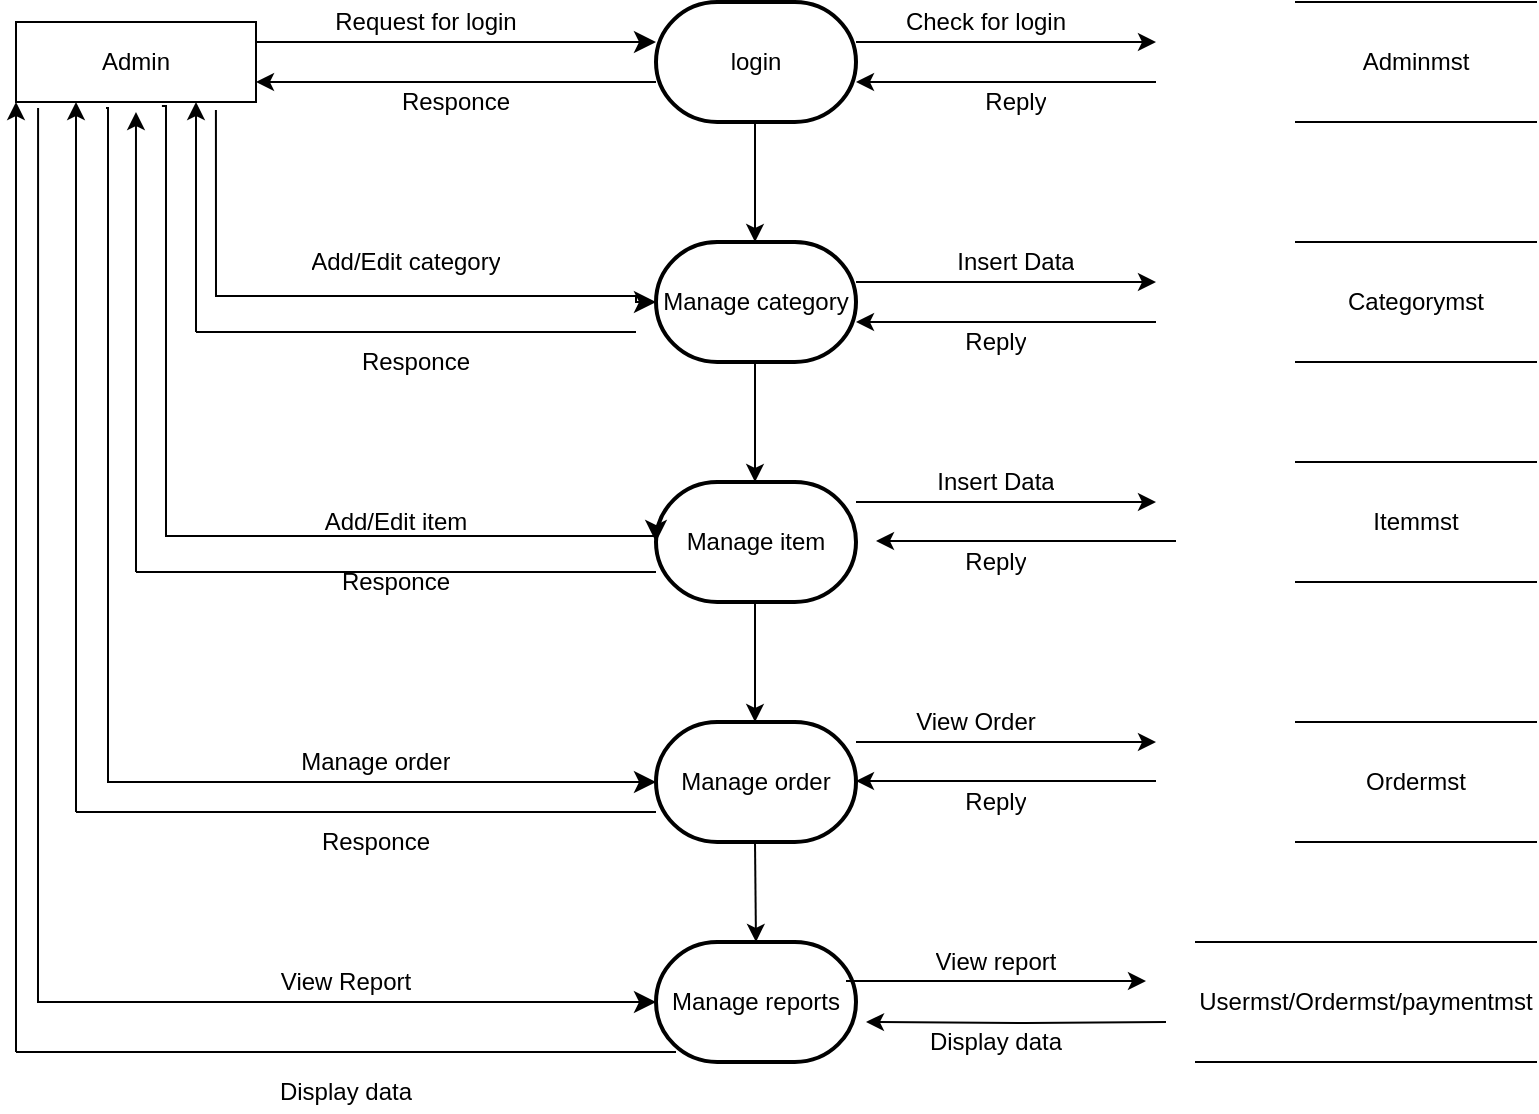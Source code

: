 <mxfile version="20.8.10" type="device"><diagram name="Page-1" id="qNTO_wRA0eJN2H3m9CRc"><mxGraphModel dx="954" dy="606" grid="1" gridSize="10" guides="1" tooltips="1" connect="1" arrows="1" fold="1" page="1" pageScale="1" pageWidth="827" pageHeight="1169" math="0" shadow="0"><root><mxCell id="0"/><mxCell id="1" parent="0"/><mxCell id="eFx_FzOLnqK_7J-7zk5a-1" value="Admin" style="rounded=0;whiteSpace=wrap;html=1;" vertex="1" parent="1"><mxGeometry x="30" y="40" width="120" height="40" as="geometry"/></mxCell><mxCell id="eFx_FzOLnqK_7J-7zk5a-2" value="login" style="strokeWidth=2;html=1;shape=mxgraph.flowchart.terminator;whiteSpace=wrap;" vertex="1" parent="1"><mxGeometry x="350" y="30" width="100" height="60" as="geometry"/></mxCell><mxCell id="eFx_FzOLnqK_7J-7zk5a-3" value="" style="endArrow=classic;html=1;rounded=0;" edge="1" parent="1"><mxGeometry width="50" height="50" relative="1" as="geometry"><mxPoint x="399.5" y="90" as="sourcePoint"/><mxPoint x="399.5" y="150" as="targetPoint"/><Array as="points"><mxPoint x="399.5" y="90"/></Array></mxGeometry></mxCell><mxCell id="eFx_FzOLnqK_7J-7zk5a-4" value="Manage category" style="strokeWidth=2;html=1;shape=mxgraph.flowchart.terminator;whiteSpace=wrap;" vertex="1" parent="1"><mxGeometry x="350" y="150" width="100" height="60" as="geometry"/></mxCell><mxCell id="eFx_FzOLnqK_7J-7zk5a-5" value="" style="endArrow=classic;html=1;rounded=0;" edge="1" parent="1"><mxGeometry width="50" height="50" relative="1" as="geometry"><mxPoint x="399.5" y="210" as="sourcePoint"/><mxPoint x="399.5" y="270" as="targetPoint"/><Array as="points"><mxPoint x="399.5" y="210"/></Array></mxGeometry></mxCell><mxCell id="eFx_FzOLnqK_7J-7zk5a-6" value="Manage reports" style="strokeWidth=2;html=1;shape=mxgraph.flowchart.terminator;whiteSpace=wrap;" vertex="1" parent="1"><mxGeometry x="350" y="500" width="100" height="60" as="geometry"/></mxCell><mxCell id="eFx_FzOLnqK_7J-7zk5a-8" value="Manage order" style="strokeWidth=2;html=1;shape=mxgraph.flowchart.terminator;whiteSpace=wrap;" vertex="1" parent="1"><mxGeometry x="350" y="390" width="100" height="60" as="geometry"/></mxCell><mxCell id="eFx_FzOLnqK_7J-7zk5a-9" value="" style="endArrow=classic;html=1;rounded=0;" edge="1" parent="1"><mxGeometry width="50" height="50" relative="1" as="geometry"><mxPoint x="399.5" y="450" as="sourcePoint"/><mxPoint x="400" y="500" as="targetPoint"/><Array as="points"><mxPoint x="399.5" y="450"/></Array></mxGeometry></mxCell><mxCell id="eFx_FzOLnqK_7J-7zk5a-10" value="Manage item" style="strokeWidth=2;html=1;shape=mxgraph.flowchart.terminator;whiteSpace=wrap;" vertex="1" parent="1"><mxGeometry x="350" y="270" width="100" height="60" as="geometry"/></mxCell><mxCell id="eFx_FzOLnqK_7J-7zk5a-11" value="" style="endArrow=classic;html=1;rounded=0;" edge="1" parent="1"><mxGeometry width="50" height="50" relative="1" as="geometry"><mxPoint x="399.5" y="330" as="sourcePoint"/><mxPoint x="399.5" y="390" as="targetPoint"/><Array as="points"><mxPoint x="399.5" y="330"/></Array></mxGeometry></mxCell><mxCell id="eFx_FzOLnqK_7J-7zk5a-12" value="" style="endArrow=classic;html=1;rounded=0;exitX=0;exitY=0.5;exitDx=0;exitDy=0;entryX=0;entryY=1;entryDx=0;entryDy=0;exitPerimeter=0;" edge="1" parent="1" source="eFx_FzOLnqK_7J-7zk5a-45" target="eFx_FzOLnqK_7J-7zk5a-1"><mxGeometry width="50" height="50" relative="1" as="geometry"><mxPoint x="30" y="550" as="sourcePoint"/><mxPoint x="80" y="100" as="targetPoint"/></mxGeometry></mxCell><mxCell id="eFx_FzOLnqK_7J-7zk5a-15" value="" style="endArrow=classic;html=1;rounded=0;exitX=0;exitY=0.5;exitDx=0;exitDy=0;exitPerimeter=0;" edge="1" parent="1" source="eFx_FzOLnqK_7J-7zk5a-44"><mxGeometry width="50" height="50" relative="1" as="geometry"><mxPoint x="60" y="430" as="sourcePoint"/><mxPoint x="60" y="80" as="targetPoint"/></mxGeometry></mxCell><mxCell id="eFx_FzOLnqK_7J-7zk5a-16" value="" style="endArrow=classic;html=1;rounded=0;exitX=0;exitY=0.5;exitDx=0;exitDy=0;exitPerimeter=0;" edge="1" parent="1" source="eFx_FzOLnqK_7J-7zk5a-43"><mxGeometry width="50" height="50" relative="1" as="geometry"><mxPoint x="90" y="310" as="sourcePoint"/><mxPoint x="89.989" y="85" as="targetPoint"/></mxGeometry></mxCell><mxCell id="eFx_FzOLnqK_7J-7zk5a-18" value="" style="endArrow=classic;html=1;rounded=0;exitX=0;exitY=0.5;exitDx=0;exitDy=0;exitPerimeter=0;" edge="1" parent="1" source="eFx_FzOLnqK_7J-7zk5a-42"><mxGeometry width="50" height="50" relative="1" as="geometry"><mxPoint x="120" y="190" as="sourcePoint"/><mxPoint x="120" y="80" as="targetPoint"/></mxGeometry></mxCell><mxCell id="eFx_FzOLnqK_7J-7zk5a-23" value="Adminmst" style="shape=partialRectangle;whiteSpace=wrap;html=1;left=0;right=0;fillColor=none;" vertex="1" parent="1"><mxGeometry x="670" y="30" width="120" height="60" as="geometry"/></mxCell><mxCell id="eFx_FzOLnqK_7J-7zk5a-24" value="Categorymst" style="shape=partialRectangle;whiteSpace=wrap;html=1;left=0;right=0;fillColor=none;" vertex="1" parent="1"><mxGeometry x="670" y="150" width="120" height="60" as="geometry"/></mxCell><mxCell id="eFx_FzOLnqK_7J-7zk5a-25" value="Itemmst" style="shape=partialRectangle;whiteSpace=wrap;html=1;left=0;right=0;fillColor=none;" vertex="1" parent="1"><mxGeometry x="670" y="260" width="120" height="60" as="geometry"/></mxCell><mxCell id="eFx_FzOLnqK_7J-7zk5a-26" value="Ordermst" style="shape=partialRectangle;whiteSpace=wrap;html=1;left=0;right=0;fillColor=none;" vertex="1" parent="1"><mxGeometry x="670" y="390" width="120" height="60" as="geometry"/></mxCell><mxCell id="eFx_FzOLnqK_7J-7zk5a-27" value="Usermst/Ordermst/paymentmst" style="shape=partialRectangle;whiteSpace=wrap;html=1;left=0;right=0;fillColor=none;" vertex="1" parent="1"><mxGeometry x="620" y="500" width="170" height="60" as="geometry"/></mxCell><mxCell id="eFx_FzOLnqK_7J-7zk5a-28" value="" style="endArrow=classic;html=1;rounded=0;endFill=1;" edge="1" parent="1"><mxGeometry width="50" height="50" relative="1" as="geometry"><mxPoint x="450" y="50" as="sourcePoint"/><mxPoint x="600" y="50" as="targetPoint"/></mxGeometry></mxCell><mxCell id="eFx_FzOLnqK_7J-7zk5a-29" value="" style="endArrow=classic;html=1;rounded=0;endFill=1;exitX=0;exitY=0.667;exitDx=0;exitDy=0;exitPerimeter=0;" edge="1" parent="1" source="eFx_FzOLnqK_7J-7zk5a-2"><mxGeometry width="50" height="50" relative="1" as="geometry"><mxPoint x="300" y="70" as="sourcePoint"/><mxPoint x="150" y="70" as="targetPoint"/></mxGeometry></mxCell><mxCell id="eFx_FzOLnqK_7J-7zk5a-30" value="" style="endArrow=classic;html=1;rounded=0;endFill=1;" edge="1" parent="1"><mxGeometry width="50" height="50" relative="1" as="geometry"><mxPoint x="610" y="299.5" as="sourcePoint"/><mxPoint x="460" y="299.5" as="targetPoint"/></mxGeometry></mxCell><mxCell id="eFx_FzOLnqK_7J-7zk5a-31" value="" style="endArrow=classic;html=1;rounded=0;endFill=1;" edge="1" parent="1"><mxGeometry width="50" height="50" relative="1" as="geometry"><mxPoint x="600" y="190" as="sourcePoint"/><mxPoint x="450" y="190" as="targetPoint"/></mxGeometry></mxCell><mxCell id="eFx_FzOLnqK_7J-7zk5a-32" value="" style="endArrow=classic;html=1;rounded=0;endFill=1;" edge="1" parent="1"><mxGeometry width="50" height="50" relative="1" as="geometry"><mxPoint x="445" y="519.5" as="sourcePoint"/><mxPoint x="595" y="519.5" as="targetPoint"/><Array as="points"><mxPoint x="495" y="519.5"/><mxPoint x="515" y="519.5"/></Array></mxGeometry></mxCell><mxCell id="eFx_FzOLnqK_7J-7zk5a-33" value="" style="endArrow=classic;html=1;rounded=0;endFill=1;" edge="1" parent="1"><mxGeometry width="50" height="50" relative="1" as="geometry"><mxPoint x="450" y="400" as="sourcePoint"/><mxPoint x="600" y="400" as="targetPoint"/></mxGeometry></mxCell><mxCell id="eFx_FzOLnqK_7J-7zk5a-34" value="" style="endArrow=classic;html=1;rounded=0;endFill=1;" edge="1" parent="1"><mxGeometry width="50" height="50" relative="1" as="geometry"><mxPoint x="450" y="280" as="sourcePoint"/><mxPoint x="600" y="280" as="targetPoint"/></mxGeometry></mxCell><mxCell id="eFx_FzOLnqK_7J-7zk5a-35" value="" style="endArrow=classic;html=1;rounded=0;endFill=1;" edge="1" parent="1"><mxGeometry width="50" height="50" relative="1" as="geometry"><mxPoint x="450" y="170" as="sourcePoint"/><mxPoint x="600" y="170" as="targetPoint"/></mxGeometry></mxCell><mxCell id="eFx_FzOLnqK_7J-7zk5a-36" value="" style="endArrow=classic;html=1;rounded=0;endFill=1;" edge="1" parent="1"><mxGeometry width="50" height="50" relative="1" as="geometry"><mxPoint x="600" y="419.5" as="sourcePoint"/><mxPoint x="450" y="419.5" as="targetPoint"/></mxGeometry></mxCell><mxCell id="eFx_FzOLnqK_7J-7zk5a-37" value="" style="endArrow=classic;html=1;rounded=0;endFill=1;" edge="1" parent="1"><mxGeometry width="50" height="50" relative="1" as="geometry"><mxPoint x="605" y="540" as="sourcePoint"/><mxPoint x="455" y="540" as="targetPoint"/><Array as="points"><mxPoint x="535" y="540.5"/></Array></mxGeometry></mxCell><mxCell id="eFx_FzOLnqK_7J-7zk5a-42" value="" style="line;strokeWidth=1;html=1;" vertex="1" parent="1"><mxGeometry x="120" y="190" width="220" height="10" as="geometry"/></mxCell><mxCell id="eFx_FzOLnqK_7J-7zk5a-43" value="" style="line;strokeWidth=1;html=1;" vertex="1" parent="1"><mxGeometry x="90" y="310" width="260" height="10" as="geometry"/></mxCell><mxCell id="eFx_FzOLnqK_7J-7zk5a-44" value="" style="line;strokeWidth=1;html=1;" vertex="1" parent="1"><mxGeometry x="60" y="430" width="290" height="10" as="geometry"/></mxCell><mxCell id="eFx_FzOLnqK_7J-7zk5a-45" value="" style="line;strokeWidth=1;html=1;" vertex="1" parent="1"><mxGeometry x="30" y="550" width="330" height="10" as="geometry"/></mxCell><mxCell id="eFx_FzOLnqK_7J-7zk5a-46" value="" style="endArrow=classic;html=1;rounded=0;endFill=1;" edge="1" parent="1"><mxGeometry width="50" height="50" relative="1" as="geometry"><mxPoint x="600" y="70" as="sourcePoint"/><mxPoint x="450" y="70" as="targetPoint"/></mxGeometry></mxCell><mxCell id="eFx_FzOLnqK_7J-7zk5a-48" value="" style="edgeStyle=segmentEdgeStyle;endArrow=classic;html=1;curved=0;rounded=0;endSize=8;startSize=8;strokeColor=default;entryX=0;entryY=0.5;entryDx=0;entryDy=0;entryPerimeter=0;exitX=0.092;exitY=1.075;exitDx=0;exitDy=0;exitPerimeter=0;" edge="1" parent="1" source="eFx_FzOLnqK_7J-7zk5a-1" target="eFx_FzOLnqK_7J-7zk5a-6"><mxGeometry width="50" height="50" relative="1" as="geometry"><mxPoint x="50" y="530" as="sourcePoint"/><mxPoint x="190" y="440" as="targetPoint"/><Array as="points"><mxPoint x="41" y="530"/></Array></mxGeometry></mxCell><mxCell id="eFx_FzOLnqK_7J-7zk5a-49" value="" style="edgeStyle=segmentEdgeStyle;endArrow=classic;html=1;curved=0;rounded=0;endSize=8;startSize=8;strokeColor=default;entryX=0;entryY=0.5;entryDx=0;entryDy=0;entryPerimeter=0;exitX=0.375;exitY=1.075;exitDx=0;exitDy=0;exitPerimeter=0;" edge="1" parent="1" source="eFx_FzOLnqK_7J-7zk5a-1" target="eFx_FzOLnqK_7J-7zk5a-8"><mxGeometry width="50" height="50" relative="1" as="geometry"><mxPoint x="70" y="90" as="sourcePoint"/><mxPoint x="384.5" y="430" as="targetPoint"/><Array as="points"><mxPoint x="76" y="83"/><mxPoint x="76" y="420"/></Array></mxGeometry></mxCell><mxCell id="eFx_FzOLnqK_7J-7zk5a-50" value="" style="edgeStyle=segmentEdgeStyle;endArrow=classic;html=1;curved=0;rounded=0;endSize=8;startSize=8;strokeColor=default;entryX=0;entryY=0.5;entryDx=0;entryDy=0;entryPerimeter=0;exitX=0.608;exitY=1.05;exitDx=0;exitDy=0;exitPerimeter=0;" edge="1" parent="1" source="eFx_FzOLnqK_7J-7zk5a-1" target="eFx_FzOLnqK_7J-7zk5a-10"><mxGeometry width="50" height="50" relative="1" as="geometry"><mxPoint x="105.04" y="-150" as="sourcePoint"/><mxPoint x="414" y="297" as="targetPoint"/><Array as="points"><mxPoint x="105" y="82"/><mxPoint x="105" y="297"/><mxPoint x="350" y="297"/></Array></mxGeometry></mxCell><mxCell id="eFx_FzOLnqK_7J-7zk5a-51" value="" style="edgeStyle=segmentEdgeStyle;endArrow=classic;html=1;curved=0;rounded=0;endSize=8;startSize=8;strokeColor=default;exitX=0.833;exitY=1.1;exitDx=0;exitDy=0;exitPerimeter=0;" edge="1" parent="1" source="eFx_FzOLnqK_7J-7zk5a-1"><mxGeometry width="50" height="50" relative="1" as="geometry"><mxPoint x="130.04" y="-270" as="sourcePoint"/><mxPoint x="350" y="180" as="targetPoint"/><Array as="points"><mxPoint x="130" y="177"/><mxPoint x="340" y="177"/><mxPoint x="340" y="180"/></Array></mxGeometry></mxCell><mxCell id="eFx_FzOLnqK_7J-7zk5a-53" value="" style="edgeStyle=segmentEdgeStyle;endArrow=classic;html=1;curved=0;rounded=0;endSize=8;startSize=8;strokeColor=default;exitX=1;exitY=0.25;exitDx=0;exitDy=0;" edge="1" parent="1" source="eFx_FzOLnqK_7J-7zk5a-1"><mxGeometry width="50" height="50" relative="1" as="geometry"><mxPoint x="310" y="220" as="sourcePoint"/><mxPoint x="350" y="50" as="targetPoint"/></mxGeometry></mxCell><UserObject label="Request for login" placeholders="1" name="Variable" id="eFx_FzOLnqK_7J-7zk5a-54"><mxCell style="text;html=1;strokeColor=none;fillColor=none;align=center;verticalAlign=middle;whiteSpace=wrap;overflow=hidden;" vertex="1" parent="1"><mxGeometry x="180" y="30" width="110" height="20" as="geometry"/></mxCell></UserObject><UserObject label="Responce" placeholders="1" name="Variable" id="eFx_FzOLnqK_7J-7zk5a-55"><mxCell style="text;html=1;strokeColor=none;fillColor=none;align=center;verticalAlign=middle;whiteSpace=wrap;overflow=hidden;" vertex="1" parent="1"><mxGeometry x="210" y="70" width="80" height="20" as="geometry"/></mxCell></UserObject><UserObject label="Responce" placeholders="1" name="Variable" id="eFx_FzOLnqK_7J-7zk5a-56"><mxCell style="text;html=1;strokeColor=none;fillColor=none;align=center;verticalAlign=middle;whiteSpace=wrap;overflow=hidden;" vertex="1" parent="1"><mxGeometry x="170" y="440" width="80" height="20" as="geometry"/></mxCell></UserObject><UserObject label="Responce" placeholders="1" name="Variable" id="eFx_FzOLnqK_7J-7zk5a-57"><mxCell style="text;html=1;strokeColor=none;fillColor=none;align=center;verticalAlign=middle;whiteSpace=wrap;overflow=hidden;" vertex="1" parent="1"><mxGeometry x="180" y="310" width="80" height="20" as="geometry"/></mxCell></UserObject><UserObject label="Responce" placeholders="1" name="Variable" id="eFx_FzOLnqK_7J-7zk5a-58"><mxCell style="text;html=1;strokeColor=none;fillColor=none;align=center;verticalAlign=middle;whiteSpace=wrap;overflow=hidden;" vertex="1" parent="1"><mxGeometry x="190" y="200" width="80" height="20" as="geometry"/></mxCell></UserObject><UserObject label="Display data" placeholders="1" name="Variable" id="eFx_FzOLnqK_7J-7zk5a-60"><mxCell style="text;html=1;strokeColor=none;fillColor=none;align=center;verticalAlign=middle;whiteSpace=wrap;overflow=hidden;" vertex="1" parent="1"><mxGeometry x="155" y="565" width="80" height="20" as="geometry"/></mxCell></UserObject><UserObject label="View Report" placeholders="1" name="Variable" id="eFx_FzOLnqK_7J-7zk5a-61"><mxCell style="text;html=1;strokeColor=none;fillColor=none;align=center;verticalAlign=middle;whiteSpace=wrap;overflow=hidden;" vertex="1" parent="1"><mxGeometry x="155" y="510" width="80" height="20" as="geometry"/></mxCell></UserObject><UserObject label="Manage order" placeholders="1" name="Variable" id="eFx_FzOLnqK_7J-7zk5a-62"><mxCell style="text;html=1;strokeColor=none;fillColor=none;align=center;verticalAlign=middle;whiteSpace=wrap;overflow=hidden;" vertex="1" parent="1"><mxGeometry x="170" y="400" width="80" height="20" as="geometry"/></mxCell></UserObject><UserObject label="Add/Edit item" placeholders="1" name="Variable" id="eFx_FzOLnqK_7J-7zk5a-63"><mxCell style="text;html=1;strokeColor=none;fillColor=none;align=center;verticalAlign=middle;whiteSpace=wrap;overflow=hidden;" vertex="1" parent="1"><mxGeometry x="180" y="280" width="80" height="20" as="geometry"/></mxCell></UserObject><UserObject label="Add/Edit category" placeholders="1" name="Variable" id="eFx_FzOLnqK_7J-7zk5a-64"><mxCell style="text;html=1;strokeColor=none;fillColor=none;align=center;verticalAlign=middle;whiteSpace=wrap;overflow=hidden;" vertex="1" parent="1"><mxGeometry x="160" y="150" width="130" height="20" as="geometry"/></mxCell></UserObject><UserObject label="Reply" placeholders="1" name="Variable" id="eFx_FzOLnqK_7J-7zk5a-65"><mxCell style="text;html=1;strokeColor=none;fillColor=none;align=center;verticalAlign=middle;whiteSpace=wrap;overflow=hidden;" vertex="1" parent="1"><mxGeometry x="490" y="70" width="80" height="20" as="geometry"/></mxCell></UserObject><UserObject label="Reply" placeholders="1" name="Variable" id="eFx_FzOLnqK_7J-7zk5a-66"><mxCell style="text;html=1;strokeColor=none;fillColor=none;align=center;verticalAlign=middle;whiteSpace=wrap;overflow=hidden;" vertex="1" parent="1"><mxGeometry x="480" y="420" width="80" height="20" as="geometry"/></mxCell></UserObject><UserObject label="Reply" placeholders="1" name="Variable" id="eFx_FzOLnqK_7J-7zk5a-67"><mxCell style="text;html=1;strokeColor=none;fillColor=none;align=center;verticalAlign=middle;whiteSpace=wrap;overflow=hidden;" vertex="1" parent="1"><mxGeometry x="480" y="300" width="80" height="20" as="geometry"/></mxCell></UserObject><UserObject label="Reply" placeholders="1" name="Variable" id="eFx_FzOLnqK_7J-7zk5a-68"><mxCell style="text;html=1;strokeColor=none;fillColor=none;align=center;verticalAlign=middle;whiteSpace=wrap;overflow=hidden;" vertex="1" parent="1"><mxGeometry x="480" y="190" width="80" height="20" as="geometry"/></mxCell></UserObject><UserObject label="Display data" placeholders="1" name="Variable" id="eFx_FzOLnqK_7J-7zk5a-71"><mxCell style="text;html=1;strokeColor=none;fillColor=none;align=center;verticalAlign=middle;whiteSpace=wrap;overflow=hidden;" vertex="1" parent="1"><mxGeometry x="480" y="540" width="80" height="20" as="geometry"/></mxCell></UserObject><UserObject label="View report" placeholders="1" name="Variable" id="eFx_FzOLnqK_7J-7zk5a-72"><mxCell style="text;html=1;strokeColor=none;fillColor=none;align=center;verticalAlign=middle;whiteSpace=wrap;overflow=hidden;" vertex="1" parent="1"><mxGeometry x="480" y="500" width="80" height="20" as="geometry"/></mxCell></UserObject><UserObject label="View Order" placeholders="1" name="Variable" id="eFx_FzOLnqK_7J-7zk5a-73"><mxCell style="text;html=1;strokeColor=none;fillColor=none;align=center;verticalAlign=middle;whiteSpace=wrap;overflow=hidden;" vertex="1" parent="1"><mxGeometry x="470" y="380" width="80" height="20" as="geometry"/></mxCell></UserObject><UserObject label="Check for login" placeholders="1" name="Variable" id="eFx_FzOLnqK_7J-7zk5a-74"><mxCell style="text;html=1;strokeColor=none;fillColor=none;align=center;verticalAlign=middle;whiteSpace=wrap;overflow=hidden;" vertex="1" parent="1"><mxGeometry x="460" y="30" width="110" height="20" as="geometry"/></mxCell></UserObject><UserObject label="Insert Data" placeholders="1" name="Variable" id="eFx_FzOLnqK_7J-7zk5a-75"><mxCell style="text;html=1;strokeColor=none;fillColor=none;align=center;verticalAlign=middle;whiteSpace=wrap;overflow=hidden;" vertex="1" parent="1"><mxGeometry x="490" y="150" width="80" height="20" as="geometry"/></mxCell></UserObject><UserObject label="Insert Data" placeholders="1" name="Variable" id="eFx_FzOLnqK_7J-7zk5a-76"><mxCell style="text;html=1;strokeColor=none;fillColor=none;align=center;verticalAlign=middle;whiteSpace=wrap;overflow=hidden;" vertex="1" parent="1"><mxGeometry x="480" y="260" width="80" height="20" as="geometry"/></mxCell></UserObject></root></mxGraphModel></diagram></mxfile>